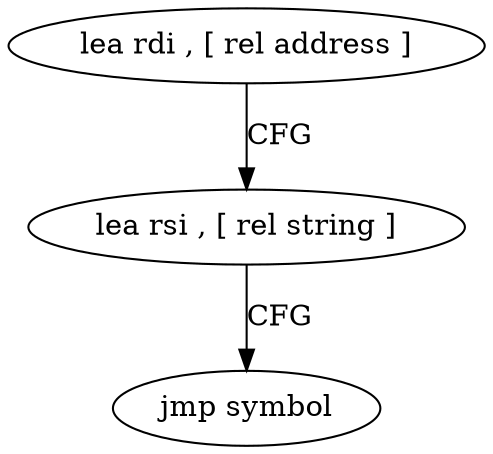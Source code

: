 digraph "func" {
"73472" [label = "lea rdi , [ rel address ]" ]
"73479" [label = "lea rsi , [ rel string ]" ]
"73486" [label = "jmp symbol" ]
"73472" -> "73479" [ label = "CFG" ]
"73479" -> "73486" [ label = "CFG" ]
}
